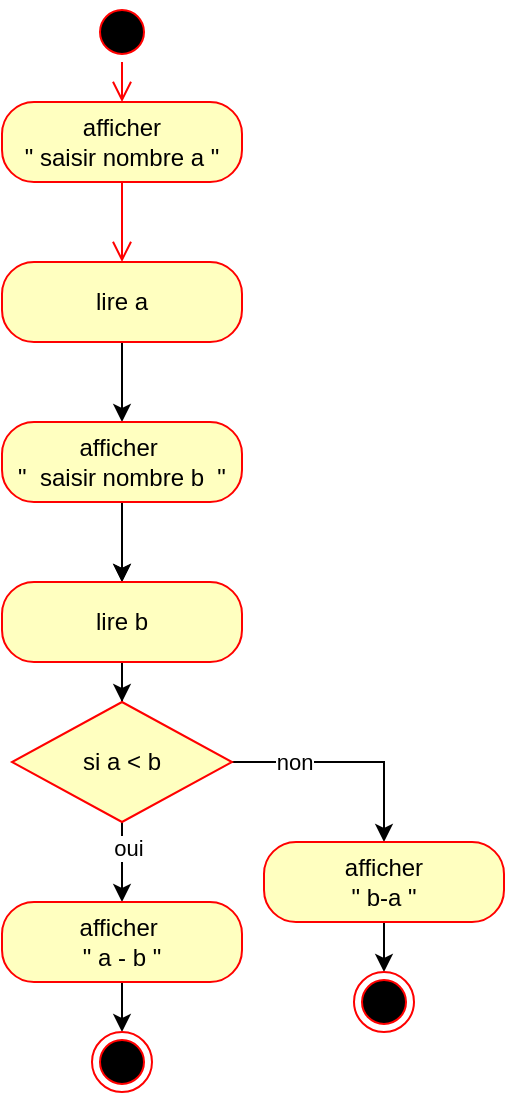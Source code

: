 <mxfile version="22.0.2" type="device">
  <diagram name="Page-1" id="HEfU9Ev-ieWD62sMp5xU">
    <mxGraphModel dx="982" dy="828" grid="1" gridSize="10" guides="1" tooltips="1" connect="1" arrows="1" fold="1" page="1" pageScale="1" pageWidth="827" pageHeight="1169" math="0" shadow="0">
      <root>
        <mxCell id="0" />
        <mxCell id="1" parent="0" />
        <mxCell id="3FSU6y4F3oMNKUqM6CEM-1" value="" style="ellipse;html=1;shape=startState;fillColor=#000000;strokeColor=#ff0000;" vertex="1" parent="1">
          <mxGeometry x="384" y="30" width="30" height="30" as="geometry" />
        </mxCell>
        <mxCell id="3FSU6y4F3oMNKUqM6CEM-2" value="" style="edgeStyle=orthogonalEdgeStyle;html=1;verticalAlign=bottom;endArrow=open;endSize=8;strokeColor=#ff0000;rounded=0;" edge="1" source="3FSU6y4F3oMNKUqM6CEM-1" parent="1">
          <mxGeometry relative="1" as="geometry">
            <mxPoint x="399" y="80" as="targetPoint" />
          </mxGeometry>
        </mxCell>
        <mxCell id="3FSU6y4F3oMNKUqM6CEM-3" value="afficher&lt;br&gt;&quot; saisir nombre a &quot;" style="rounded=1;whiteSpace=wrap;html=1;arcSize=40;fontColor=#000000;fillColor=#ffffc0;strokeColor=#ff0000;" vertex="1" parent="1">
          <mxGeometry x="339" y="80" width="120" height="40" as="geometry" />
        </mxCell>
        <mxCell id="3FSU6y4F3oMNKUqM6CEM-4" value="" style="edgeStyle=orthogonalEdgeStyle;html=1;verticalAlign=bottom;endArrow=open;endSize=8;strokeColor=#ff0000;rounded=0;" edge="1" source="3FSU6y4F3oMNKUqM6CEM-3" parent="1" target="3FSU6y4F3oMNKUqM6CEM-5">
          <mxGeometry relative="1" as="geometry">
            <mxPoint x="399" y="180" as="targetPoint" />
          </mxGeometry>
        </mxCell>
        <mxCell id="3FSU6y4F3oMNKUqM6CEM-6" style="edgeStyle=orthogonalEdgeStyle;rounded=0;orthogonalLoop=1;jettySize=auto;html=1;exitX=0.5;exitY=1;exitDx=0;exitDy=0;" edge="1" parent="1" source="3FSU6y4F3oMNKUqM6CEM-5" target="3FSU6y4F3oMNKUqM6CEM-7">
          <mxGeometry relative="1" as="geometry">
            <mxPoint x="399" y="240" as="targetPoint" />
          </mxGeometry>
        </mxCell>
        <mxCell id="3FSU6y4F3oMNKUqM6CEM-5" value="lire a" style="rounded=1;whiteSpace=wrap;html=1;arcSize=40;fontColor=#000000;fillColor=#ffffc0;strokeColor=#ff0000;" vertex="1" parent="1">
          <mxGeometry x="339" y="160" width="120" height="40" as="geometry" />
        </mxCell>
        <mxCell id="3FSU6y4F3oMNKUqM6CEM-12" style="edgeStyle=orthogonalEdgeStyle;rounded=0;orthogonalLoop=1;jettySize=auto;html=1;exitX=0.5;exitY=1;exitDx=0;exitDy=0;" edge="1" parent="1" source="3FSU6y4F3oMNKUqM6CEM-7">
          <mxGeometry relative="1" as="geometry">
            <mxPoint x="399" y="320" as="targetPoint" />
          </mxGeometry>
        </mxCell>
        <mxCell id="3FSU6y4F3oMNKUqM6CEM-14" value="" style="edgeStyle=orthogonalEdgeStyle;rounded=0;orthogonalLoop=1;jettySize=auto;html=1;" edge="1" parent="1" source="3FSU6y4F3oMNKUqM6CEM-7" target="3FSU6y4F3oMNKUqM6CEM-13">
          <mxGeometry relative="1" as="geometry" />
        </mxCell>
        <mxCell id="3FSU6y4F3oMNKUqM6CEM-7" value="afficher&amp;nbsp;&lt;br&gt;&quot;&amp;nbsp; saisir nombre b&amp;nbsp; &quot;" style="rounded=1;whiteSpace=wrap;html=1;arcSize=40;fontColor=#000000;fillColor=#ffffc0;strokeColor=#ff0000;" vertex="1" parent="1">
          <mxGeometry x="339" y="240" width="120" height="40" as="geometry" />
        </mxCell>
        <mxCell id="3FSU6y4F3oMNKUqM6CEM-15" style="edgeStyle=orthogonalEdgeStyle;rounded=0;orthogonalLoop=1;jettySize=auto;html=1;exitX=0.5;exitY=1;exitDx=0;exitDy=0;" edge="1" parent="1" source="3FSU6y4F3oMNKUqM6CEM-13" target="3FSU6y4F3oMNKUqM6CEM-16">
          <mxGeometry relative="1" as="geometry">
            <mxPoint x="399" y="400" as="targetPoint" />
          </mxGeometry>
        </mxCell>
        <mxCell id="3FSU6y4F3oMNKUqM6CEM-13" value="lire b&lt;br&gt;" style="whiteSpace=wrap;html=1;fillColor=#ffffc0;strokeColor=#ff0000;fontColor=#000000;rounded=1;arcSize=40;" vertex="1" parent="1">
          <mxGeometry x="339" y="320" width="120" height="40" as="geometry" />
        </mxCell>
        <mxCell id="3FSU6y4F3oMNKUqM6CEM-17" style="edgeStyle=orthogonalEdgeStyle;rounded=0;orthogonalLoop=1;jettySize=auto;html=1;exitX=0.5;exitY=1;exitDx=0;exitDy=0;" edge="1" parent="1" source="3FSU6y4F3oMNKUqM6CEM-16" target="3FSU6y4F3oMNKUqM6CEM-21">
          <mxGeometry relative="1" as="geometry">
            <mxPoint x="399" y="480" as="targetPoint" />
            <Array as="points">
              <mxPoint x="399" y="460" />
              <mxPoint x="399" y="460" />
            </Array>
          </mxGeometry>
        </mxCell>
        <mxCell id="3FSU6y4F3oMNKUqM6CEM-19" value="oui" style="edgeLabel;html=1;align=center;verticalAlign=middle;resizable=0;points=[];" vertex="1" connectable="0" parent="3FSU6y4F3oMNKUqM6CEM-17">
          <mxGeometry x="-0.35" y="3" relative="1" as="geometry">
            <mxPoint as="offset" />
          </mxGeometry>
        </mxCell>
        <mxCell id="3FSU6y4F3oMNKUqM6CEM-18" style="edgeStyle=orthogonalEdgeStyle;rounded=0;orthogonalLoop=1;jettySize=auto;html=1;exitX=1;exitY=0.5;exitDx=0;exitDy=0;" edge="1" parent="1" source="3FSU6y4F3oMNKUqM6CEM-16" target="3FSU6y4F3oMNKUqM6CEM-22">
          <mxGeometry relative="1" as="geometry">
            <mxPoint x="540" y="450" as="targetPoint" />
          </mxGeometry>
        </mxCell>
        <mxCell id="3FSU6y4F3oMNKUqM6CEM-20" value="non" style="edgeLabel;html=1;align=center;verticalAlign=middle;resizable=0;points=[];" vertex="1" connectable="0" parent="3FSU6y4F3oMNKUqM6CEM-18">
          <mxGeometry x="-0.478" relative="1" as="geometry">
            <mxPoint as="offset" />
          </mxGeometry>
        </mxCell>
        <mxCell id="3FSU6y4F3oMNKUqM6CEM-16" value="si a &amp;lt; b" style="rhombus;whiteSpace=wrap;html=1;fontColor=#000000;fillColor=#ffffc0;strokeColor=#ff0000;" vertex="1" parent="1">
          <mxGeometry x="344" y="380" width="110" height="60" as="geometry" />
        </mxCell>
        <mxCell id="3FSU6y4F3oMNKUqM6CEM-24" style="edgeStyle=orthogonalEdgeStyle;rounded=0;orthogonalLoop=1;jettySize=auto;html=1;exitX=0.5;exitY=1;exitDx=0;exitDy=0;" edge="1" parent="1" source="3FSU6y4F3oMNKUqM6CEM-21" target="3FSU6y4F3oMNKUqM6CEM-26">
          <mxGeometry relative="1" as="geometry">
            <mxPoint x="399" y="560" as="targetPoint" />
          </mxGeometry>
        </mxCell>
        <mxCell id="3FSU6y4F3oMNKUqM6CEM-21" value="afficher&amp;nbsp;&lt;br&gt;&quot; a - b &quot;" style="rounded=1;whiteSpace=wrap;html=1;arcSize=40;fontColor=#000000;fillColor=#ffffc0;strokeColor=#ff0000;" vertex="1" parent="1">
          <mxGeometry x="339" y="480" width="120" height="40" as="geometry" />
        </mxCell>
        <mxCell id="3FSU6y4F3oMNKUqM6CEM-23" style="edgeStyle=orthogonalEdgeStyle;rounded=0;orthogonalLoop=1;jettySize=auto;html=1;exitX=0.5;exitY=1;exitDx=0;exitDy=0;" edge="1" parent="1" source="3FSU6y4F3oMNKUqM6CEM-22" target="3FSU6y4F3oMNKUqM6CEM-25">
          <mxGeometry relative="1" as="geometry">
            <mxPoint x="530" y="530" as="targetPoint" />
          </mxGeometry>
        </mxCell>
        <mxCell id="3FSU6y4F3oMNKUqM6CEM-22" value="afficher&lt;br&gt;&quot; b-a &quot;" style="rounded=1;whiteSpace=wrap;html=1;arcSize=40;fontColor=#000000;fillColor=#ffffc0;strokeColor=#ff0000;" vertex="1" parent="1">
          <mxGeometry x="470" y="450" width="120" height="40" as="geometry" />
        </mxCell>
        <mxCell id="3FSU6y4F3oMNKUqM6CEM-25" value="" style="ellipse;html=1;shape=endState;fillColor=#000000;strokeColor=#ff0000;" vertex="1" parent="1">
          <mxGeometry x="515" y="515" width="30" height="30" as="geometry" />
        </mxCell>
        <mxCell id="3FSU6y4F3oMNKUqM6CEM-26" value="" style="ellipse;html=1;shape=endState;fillColor=#000000;strokeColor=#ff0000;" vertex="1" parent="1">
          <mxGeometry x="384" y="545" width="30" height="30" as="geometry" />
        </mxCell>
      </root>
    </mxGraphModel>
  </diagram>
</mxfile>

